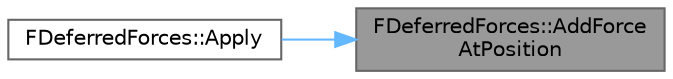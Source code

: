 digraph "FDeferredForces::AddForceAtPosition"
{
 // INTERACTIVE_SVG=YES
 // LATEX_PDF_SIZE
  bgcolor="transparent";
  edge [fontname=Helvetica,fontsize=10,labelfontname=Helvetica,labelfontsize=10];
  node [fontname=Helvetica,fontsize=10,shape=box,height=0.2,width=0.4];
  rankdir="RL";
  Node1 [id="Node000001",label="FDeferredForces::AddForce\lAtPosition",height=0.2,width=0.4,color="gray40", fillcolor="grey60", style="filled", fontcolor="black",tooltip=" "];
  Node1 -> Node2 [id="edge1_Node000001_Node000002",dir="back",color="steelblue1",style="solid",tooltip=" "];
  Node2 [id="Node000002",label="FDeferredForces::Apply",height=0.2,width=0.4,color="grey40", fillcolor="white", style="filled",URL="$d4/d61/classFDeferredForces.html#a32e16056fba5e0e53f888df83950ac26",tooltip=" "];
}
